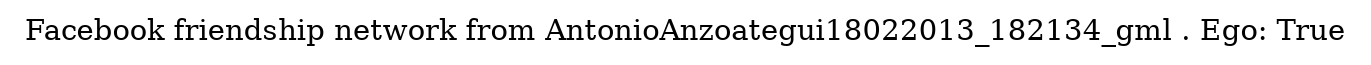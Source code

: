 digraph  {
	graph [label="Facebook friendship network from AntonioAnzoategui18022013_182134_gml . Ego: True"];
}
